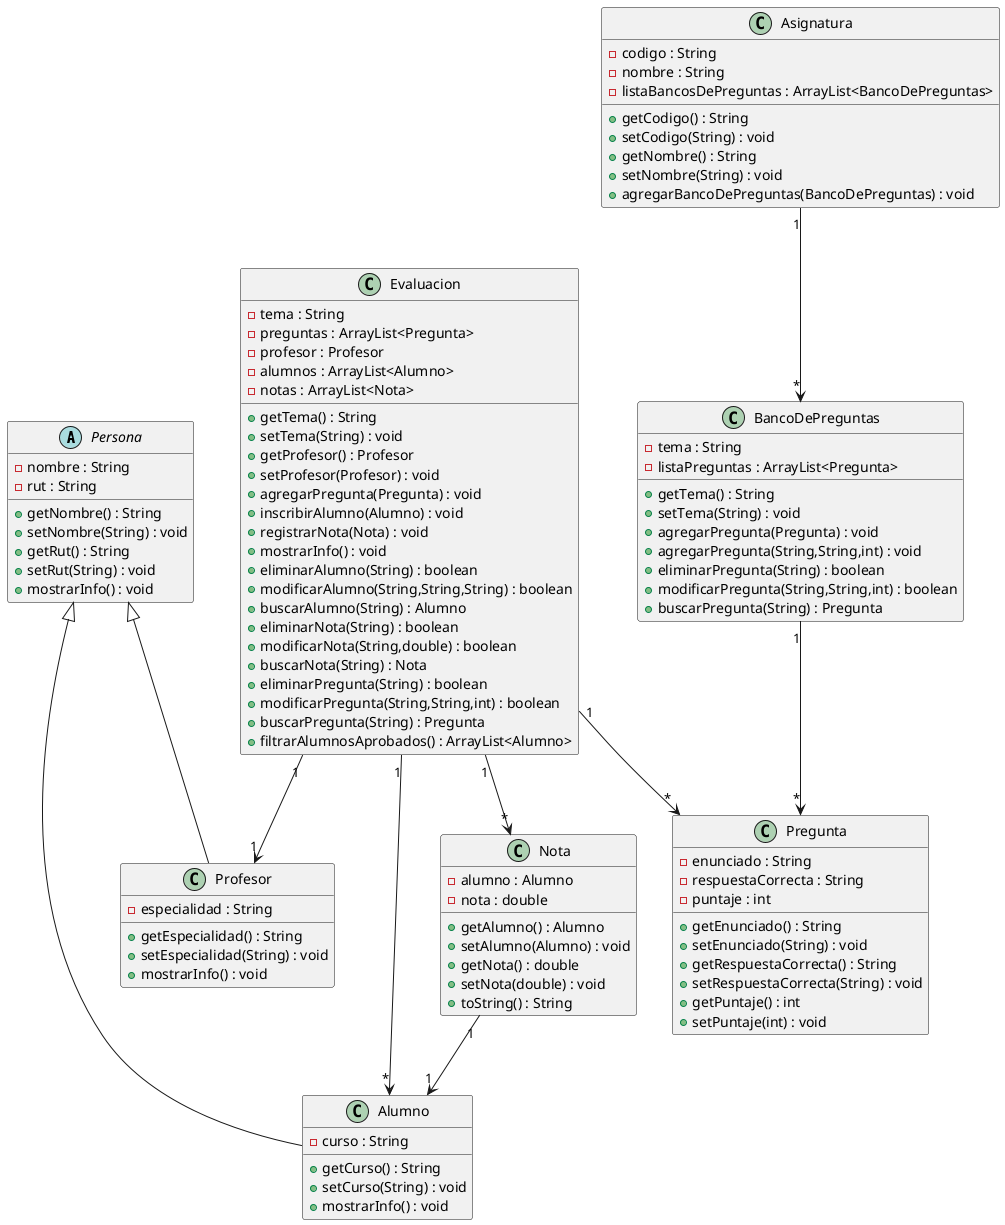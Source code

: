 @startuml

abstract class Persona {
    - nombre : String
    - rut : String
    + getNombre() : String
    + setNombre(String) : void
    + getRut() : String
    + setRut(String) : void
    + mostrarInfo() : void
}

class Alumno {
    - curso : String
    + getCurso() : String
    + setCurso(String) : void
    + mostrarInfo() : void
}

class Profesor {
    - especialidad : String
    + getEspecialidad() : String
    + setEspecialidad(String) : void
    + mostrarInfo() : void
}

class Nota {
    - alumno : Alumno
    - nota : double
    + getAlumno() : Alumno
    + setAlumno(Alumno) : void
    + getNota() : double
    + setNota(double) : void
    + toString() : String
}

class Pregunta {
    - enunciado : String
    - respuestaCorrecta : String
    - puntaje : int
    + getEnunciado() : String
    + setEnunciado(String) : void
    + getRespuestaCorrecta() : String
    + setRespuestaCorrecta(String) : void
    + getPuntaje() : int
    + setPuntaje(int) : void
}

class Evaluacion {
    - tema : String
    - preguntas : ArrayList<Pregunta>
    - profesor : Profesor
    - alumnos : ArrayList<Alumno>
    - notas : ArrayList<Nota>
    + getTema() : String
    + setTema(String) : void
    + getProfesor() : Profesor
    + setProfesor(Profesor) : void
    + agregarPregunta(Pregunta) : void
    + inscribirAlumno(Alumno) : void
    + registrarNota(Nota) : void
    + mostrarInfo() : void
    + eliminarAlumno(String) : boolean
    + modificarAlumno(String,String,String) : boolean
    + buscarAlumno(String) : Alumno
    + eliminarNota(String) : boolean
    + modificarNota(String,double) : boolean
    + buscarNota(String) : Nota
    + eliminarPregunta(String) : boolean
    + modificarPregunta(String,String,int) : boolean
    + buscarPregunta(String) : Pregunta
    + filtrarAlumnosAprobados() : ArrayList<Alumno>
}

class BancoDePreguntas {
    - tema : String
    - listaPreguntas : ArrayList<Pregunta>
    + getTema() : String
    + setTema(String) : void
    + agregarPregunta(Pregunta) : void
    + agregarPregunta(String,String,int) : void
    + eliminarPregunta(String) : boolean
    + modificarPregunta(String,String,int) : boolean
    + buscarPregunta(String) : Pregunta
}

class Asignatura {
    - codigo : String
    - nombre : String
    - listaBancosDePreguntas : ArrayList<BancoDePreguntas>
    + getCodigo() : String
    + setCodigo(String) : void
    + getNombre() : String
    + setNombre(String) : void
    + agregarBancoDePreguntas(BancoDePreguntas) : void
}

' ====== RELACIONES ======
Persona <|-- Alumno
Persona <|-- Profesor

Evaluacion "1" --> "1" Profesor
Evaluacion "1" --> "*" Alumno
Evaluacion "1" --> "*" Nota
Evaluacion "1" --> "*" Pregunta

Nota "1" --> "1" Alumno
BancoDePreguntas "1" --> "*" Pregunta
Asignatura "1" --> "*" BancoDePreguntas

@enduml
